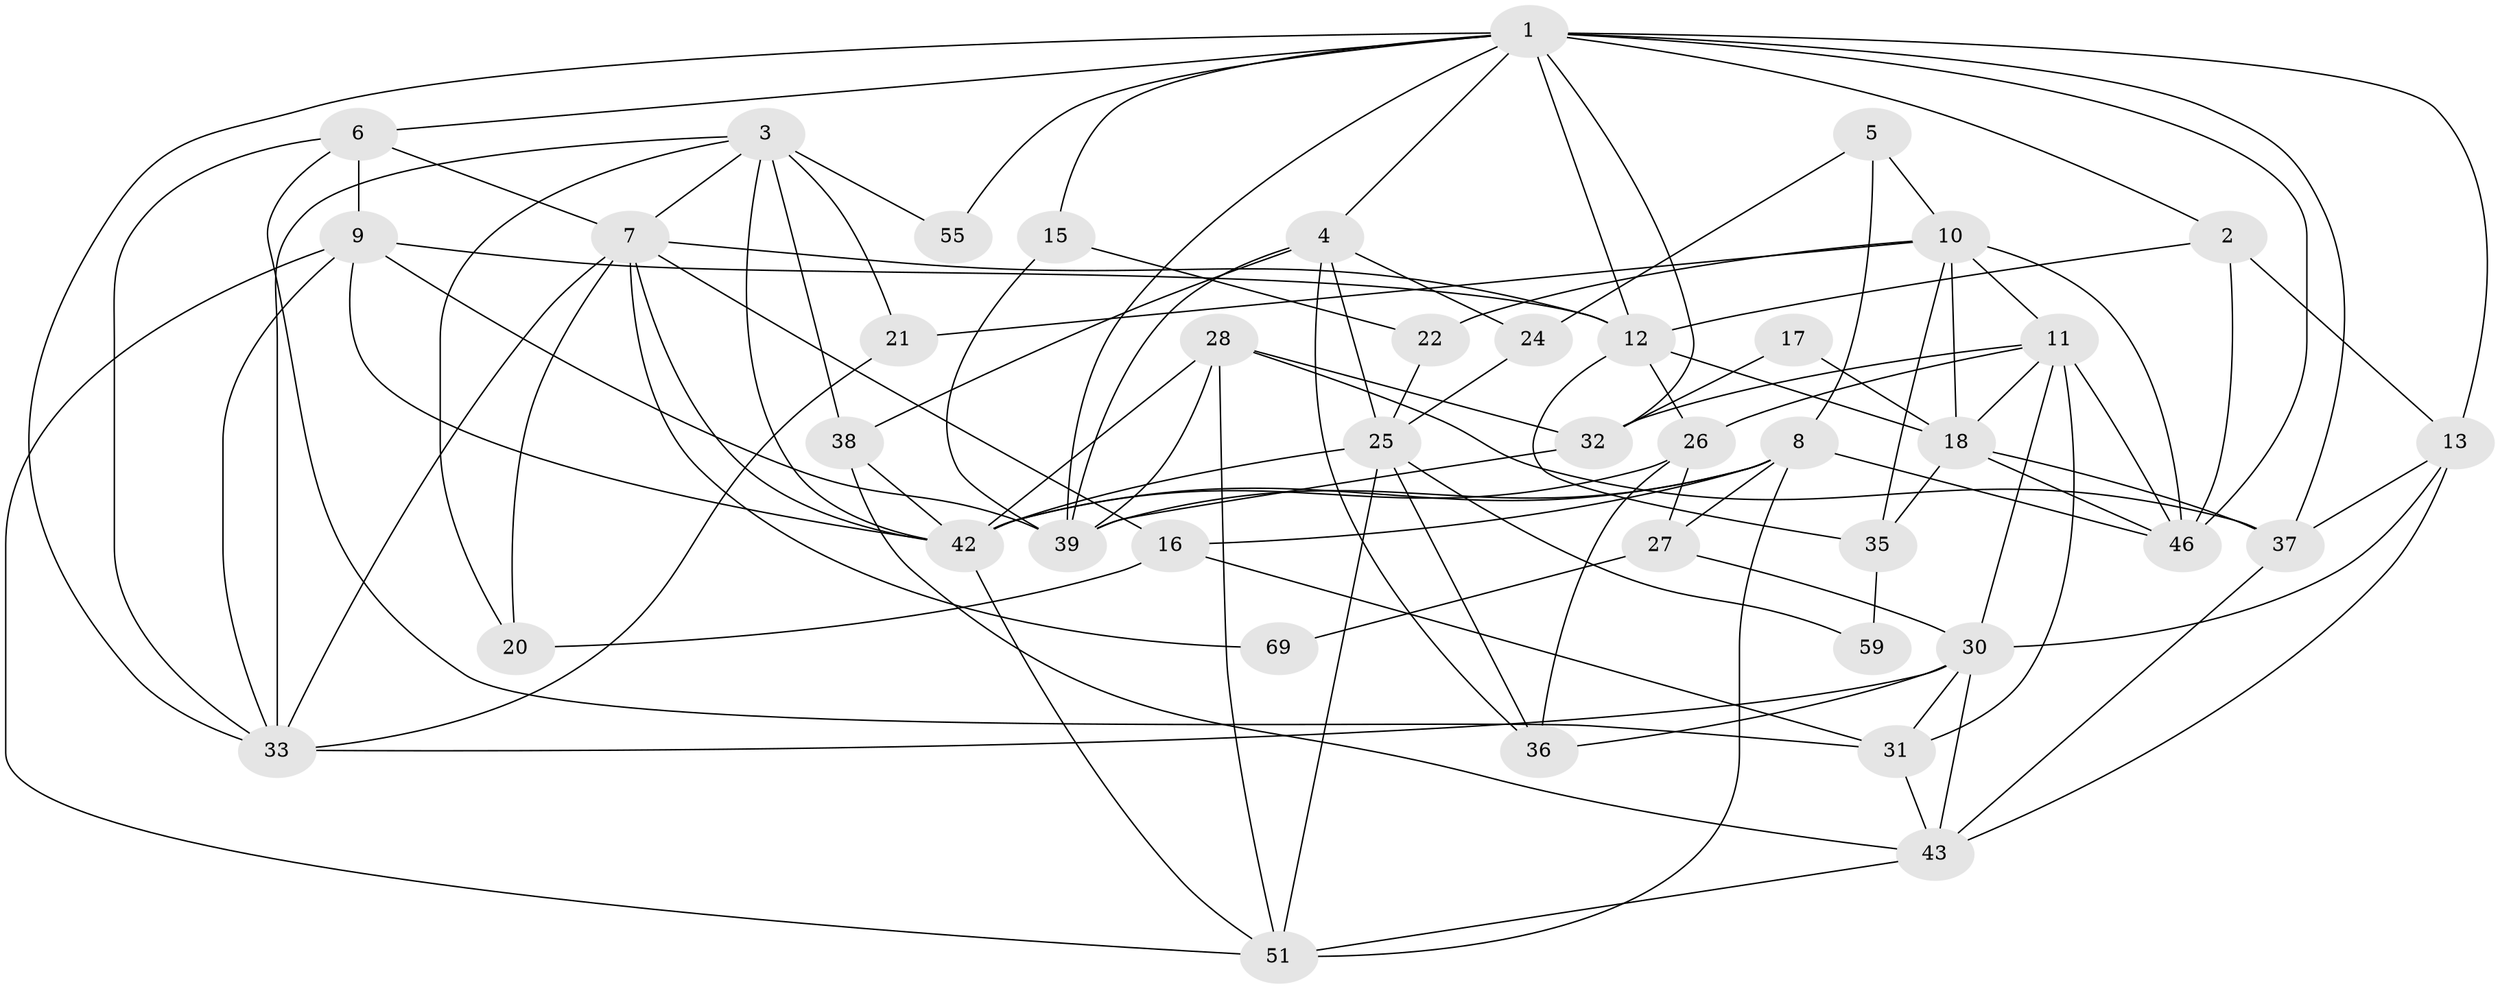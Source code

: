 // Generated by graph-tools (version 1.1) at 2025/52/02/27/25 19:52:07]
// undirected, 41 vertices, 107 edges
graph export_dot {
graph [start="1"]
  node [color=gray90,style=filled];
  1 [super="+53"];
  2 [super="+61"];
  3 [super="+19"];
  4 [super="+23"];
  5;
  6 [super="+52"];
  7 [super="+14"];
  8 [super="+65"];
  9 [super="+68"];
  10 [super="+70"];
  11 [super="+44"];
  12 [super="+49"];
  13 [super="+54"];
  15;
  16 [super="+40"];
  17;
  18 [super="+67"];
  20;
  21;
  22;
  24;
  25 [super="+58"];
  26 [super="+29"];
  27 [super="+48"];
  28 [super="+63"];
  30 [super="+66"];
  31 [super="+34"];
  32;
  33 [super="+50"];
  35 [super="+60"];
  36 [super="+41"];
  37 [super="+47"];
  38 [super="+45"];
  39 [super="+56"];
  42 [super="+71"];
  43 [super="+62"];
  46 [super="+57"];
  51 [super="+64"];
  55;
  59;
  69;
  1 -- 15;
  1 -- 32;
  1 -- 55;
  1 -- 6;
  1 -- 13;
  1 -- 4;
  1 -- 2;
  1 -- 37;
  1 -- 12;
  1 -- 46;
  1 -- 33;
  1 -- 39;
  2 -- 46 [weight=2];
  2 -- 12;
  2 -- 13;
  3 -- 38;
  3 -- 33;
  3 -- 55;
  3 -- 42;
  3 -- 20;
  3 -- 21;
  3 -- 7;
  4 -- 24;
  4 -- 25;
  4 -- 38;
  4 -- 36;
  4 -- 39;
  5 -- 24;
  5 -- 10;
  5 -- 8;
  6 -- 7;
  6 -- 33;
  6 -- 9;
  6 -- 31;
  7 -- 20;
  7 -- 16;
  7 -- 69;
  7 -- 33;
  7 -- 42;
  7 -- 12;
  8 -- 39;
  8 -- 42;
  8 -- 16 [weight=2];
  8 -- 27;
  8 -- 46;
  8 -- 51;
  9 -- 39 [weight=2];
  9 -- 42;
  9 -- 51;
  9 -- 12;
  9 -- 33;
  10 -- 21;
  10 -- 22;
  10 -- 11;
  10 -- 46;
  10 -- 18;
  10 -- 35;
  11 -- 32;
  11 -- 18;
  11 -- 26;
  11 -- 31;
  11 -- 46;
  11 -- 30;
  12 -- 18;
  12 -- 26;
  12 -- 35;
  13 -- 37;
  13 -- 43;
  13 -- 30;
  15 -- 22;
  15 -- 39;
  16 -- 20 [weight=2];
  16 -- 31;
  17 -- 18;
  17 -- 32;
  18 -- 37;
  18 -- 35;
  18 -- 46;
  21 -- 33;
  22 -- 25;
  24 -- 25;
  25 -- 42;
  25 -- 59;
  25 -- 36;
  25 -- 51;
  26 -- 42;
  26 -- 27;
  26 -- 36;
  27 -- 69;
  27 -- 30;
  28 -- 39;
  28 -- 37;
  28 -- 51;
  28 -- 32;
  28 -- 42;
  30 -- 33;
  30 -- 36;
  30 -- 43;
  30 -- 31;
  31 -- 43;
  32 -- 39;
  35 -- 59;
  37 -- 43;
  38 -- 43;
  38 -- 42;
  42 -- 51;
  43 -- 51;
}
